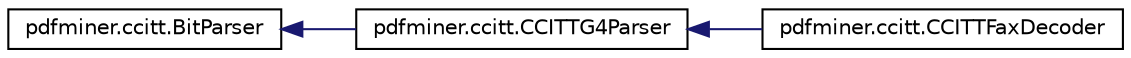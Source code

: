 digraph "Graphical Class Hierarchy"
{
 // LATEX_PDF_SIZE
  edge [fontname="Helvetica",fontsize="10",labelfontname="Helvetica",labelfontsize="10"];
  node [fontname="Helvetica",fontsize="10",shape=record];
  rankdir="LR";
  Node0 [label="pdfminer.ccitt.BitParser",height=0.2,width=0.4,color="black", fillcolor="white", style="filled",URL="$classpdfminer_1_1ccitt_1_1BitParser.html",tooltip=" "];
  Node0 -> Node1 [dir="back",color="midnightblue",fontsize="10",style="solid",fontname="Helvetica"];
  Node1 [label="pdfminer.ccitt.CCITTG4Parser",height=0.2,width=0.4,color="black", fillcolor="white", style="filled",URL="$classpdfminer_1_1ccitt_1_1CCITTG4Parser.html",tooltip=" "];
  Node1 -> Node2 [dir="back",color="midnightblue",fontsize="10",style="solid",fontname="Helvetica"];
  Node2 [label="pdfminer.ccitt.CCITTFaxDecoder",height=0.2,width=0.4,color="black", fillcolor="white", style="filled",URL="$classpdfminer_1_1ccitt_1_1CCITTFaxDecoder.html",tooltip=" "];
}
